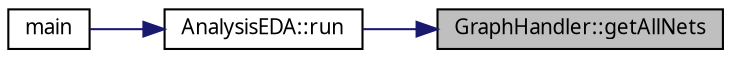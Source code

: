 digraph "GraphHandler::getAllNets"
{
 // LATEX_PDF_SIZE
  edge [fontname="FreeSans.ttf",fontsize="10",labelfontname="FreeSans.ttf",labelfontsize="10"];
  node [fontname="FreeSans.ttf",fontsize="10",shape=record];
  rankdir="RL";
  Node7 [label="GraphHandler::getAllNets",height=0.2,width=0.4,color="black", fillcolor="grey75", style="filled", fontcolor="black",tooltip="Returns the vector of all Nets."];
  Node7 -> Node8 [dir="back",color="midnightblue",fontsize="10",style="solid",fontname="FreeSans.ttf"];
  Node8 [label="AnalysisEDA::run",height=0.2,width=0.4,color="black", fillcolor="white", style="filled",URL="$classAnalysisEDA.html#aedc76c2fd727d7d3abf72c510cf3b019",tooltip=" "];
  Node8 -> Node9 [dir="back",color="midnightblue",fontsize="10",style="solid",fontname="FreeSans.ttf"];
  Node9 [label="main",height=0.2,width=0.4,color="black", fillcolor="white", style="filled",URL="$main_8cpp.html#a217dbf8b442f20279ea00b898af96f52",tooltip=" "];
}
